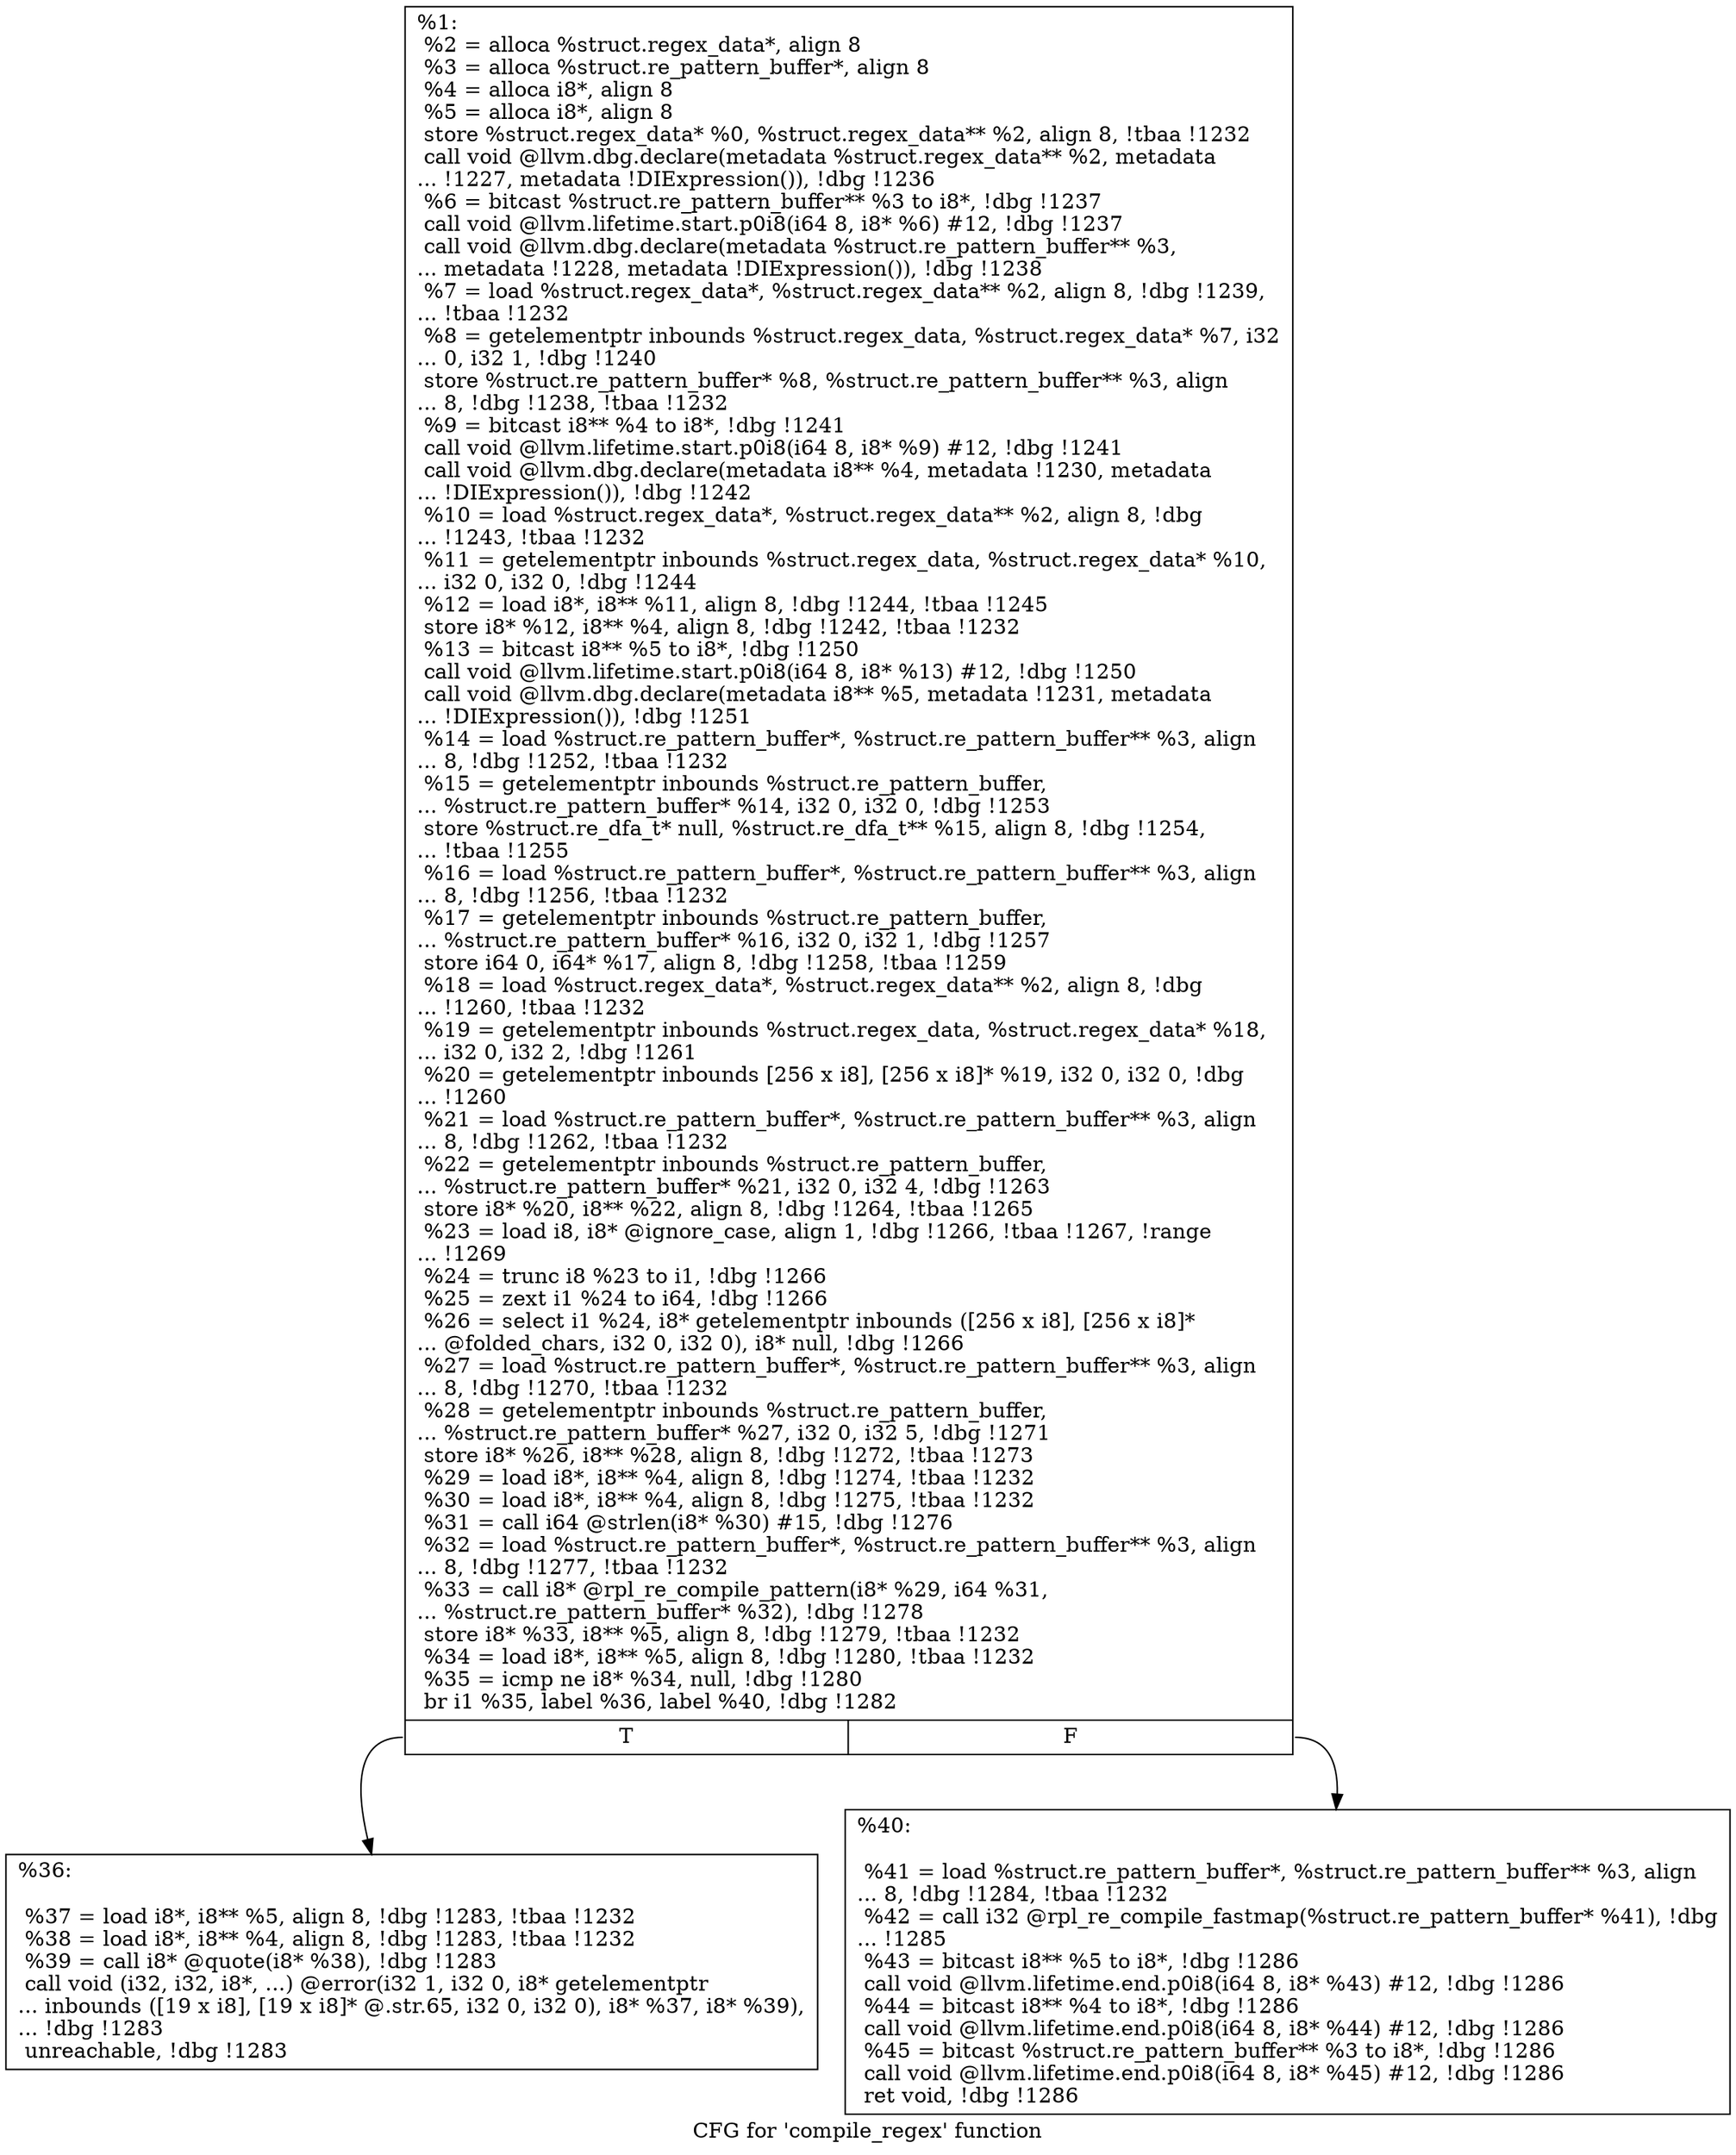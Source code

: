 digraph "CFG for 'compile_regex' function" {
	label="CFG for 'compile_regex' function";

	Node0x1a44b80 [shape=record,label="{%1:\l  %2 = alloca %struct.regex_data*, align 8\l  %3 = alloca %struct.re_pattern_buffer*, align 8\l  %4 = alloca i8*, align 8\l  %5 = alloca i8*, align 8\l  store %struct.regex_data* %0, %struct.regex_data** %2, align 8, !tbaa !1232\l  call void @llvm.dbg.declare(metadata %struct.regex_data** %2, metadata\l... !1227, metadata !DIExpression()), !dbg !1236\l  %6 = bitcast %struct.re_pattern_buffer** %3 to i8*, !dbg !1237\l  call void @llvm.lifetime.start.p0i8(i64 8, i8* %6) #12, !dbg !1237\l  call void @llvm.dbg.declare(metadata %struct.re_pattern_buffer** %3,\l... metadata !1228, metadata !DIExpression()), !dbg !1238\l  %7 = load %struct.regex_data*, %struct.regex_data** %2, align 8, !dbg !1239,\l... !tbaa !1232\l  %8 = getelementptr inbounds %struct.regex_data, %struct.regex_data* %7, i32\l... 0, i32 1, !dbg !1240\l  store %struct.re_pattern_buffer* %8, %struct.re_pattern_buffer** %3, align\l... 8, !dbg !1238, !tbaa !1232\l  %9 = bitcast i8** %4 to i8*, !dbg !1241\l  call void @llvm.lifetime.start.p0i8(i64 8, i8* %9) #12, !dbg !1241\l  call void @llvm.dbg.declare(metadata i8** %4, metadata !1230, metadata\l... !DIExpression()), !dbg !1242\l  %10 = load %struct.regex_data*, %struct.regex_data** %2, align 8, !dbg\l... !1243, !tbaa !1232\l  %11 = getelementptr inbounds %struct.regex_data, %struct.regex_data* %10,\l... i32 0, i32 0, !dbg !1244\l  %12 = load i8*, i8** %11, align 8, !dbg !1244, !tbaa !1245\l  store i8* %12, i8** %4, align 8, !dbg !1242, !tbaa !1232\l  %13 = bitcast i8** %5 to i8*, !dbg !1250\l  call void @llvm.lifetime.start.p0i8(i64 8, i8* %13) #12, !dbg !1250\l  call void @llvm.dbg.declare(metadata i8** %5, metadata !1231, metadata\l... !DIExpression()), !dbg !1251\l  %14 = load %struct.re_pattern_buffer*, %struct.re_pattern_buffer** %3, align\l... 8, !dbg !1252, !tbaa !1232\l  %15 = getelementptr inbounds %struct.re_pattern_buffer,\l... %struct.re_pattern_buffer* %14, i32 0, i32 0, !dbg !1253\l  store %struct.re_dfa_t* null, %struct.re_dfa_t** %15, align 8, !dbg !1254,\l... !tbaa !1255\l  %16 = load %struct.re_pattern_buffer*, %struct.re_pattern_buffer** %3, align\l... 8, !dbg !1256, !tbaa !1232\l  %17 = getelementptr inbounds %struct.re_pattern_buffer,\l... %struct.re_pattern_buffer* %16, i32 0, i32 1, !dbg !1257\l  store i64 0, i64* %17, align 8, !dbg !1258, !tbaa !1259\l  %18 = load %struct.regex_data*, %struct.regex_data** %2, align 8, !dbg\l... !1260, !tbaa !1232\l  %19 = getelementptr inbounds %struct.regex_data, %struct.regex_data* %18,\l... i32 0, i32 2, !dbg !1261\l  %20 = getelementptr inbounds [256 x i8], [256 x i8]* %19, i32 0, i32 0, !dbg\l... !1260\l  %21 = load %struct.re_pattern_buffer*, %struct.re_pattern_buffer** %3, align\l... 8, !dbg !1262, !tbaa !1232\l  %22 = getelementptr inbounds %struct.re_pattern_buffer,\l... %struct.re_pattern_buffer* %21, i32 0, i32 4, !dbg !1263\l  store i8* %20, i8** %22, align 8, !dbg !1264, !tbaa !1265\l  %23 = load i8, i8* @ignore_case, align 1, !dbg !1266, !tbaa !1267, !range\l... !1269\l  %24 = trunc i8 %23 to i1, !dbg !1266\l  %25 = zext i1 %24 to i64, !dbg !1266\l  %26 = select i1 %24, i8* getelementptr inbounds ([256 x i8], [256 x i8]*\l... @folded_chars, i32 0, i32 0), i8* null, !dbg !1266\l  %27 = load %struct.re_pattern_buffer*, %struct.re_pattern_buffer** %3, align\l... 8, !dbg !1270, !tbaa !1232\l  %28 = getelementptr inbounds %struct.re_pattern_buffer,\l... %struct.re_pattern_buffer* %27, i32 0, i32 5, !dbg !1271\l  store i8* %26, i8** %28, align 8, !dbg !1272, !tbaa !1273\l  %29 = load i8*, i8** %4, align 8, !dbg !1274, !tbaa !1232\l  %30 = load i8*, i8** %4, align 8, !dbg !1275, !tbaa !1232\l  %31 = call i64 @strlen(i8* %30) #15, !dbg !1276\l  %32 = load %struct.re_pattern_buffer*, %struct.re_pattern_buffer** %3, align\l... 8, !dbg !1277, !tbaa !1232\l  %33 = call i8* @rpl_re_compile_pattern(i8* %29, i64 %31,\l... %struct.re_pattern_buffer* %32), !dbg !1278\l  store i8* %33, i8** %5, align 8, !dbg !1279, !tbaa !1232\l  %34 = load i8*, i8** %5, align 8, !dbg !1280, !tbaa !1232\l  %35 = icmp ne i8* %34, null, !dbg !1280\l  br i1 %35, label %36, label %40, !dbg !1282\l|{<s0>T|<s1>F}}"];
	Node0x1a44b80:s0 -> Node0x1a49530;
	Node0x1a44b80:s1 -> Node0x1a49580;
	Node0x1a49530 [shape=record,label="{%36:\l\l  %37 = load i8*, i8** %5, align 8, !dbg !1283, !tbaa !1232\l  %38 = load i8*, i8** %4, align 8, !dbg !1283, !tbaa !1232\l  %39 = call i8* @quote(i8* %38), !dbg !1283\l  call void (i32, i32, i8*, ...) @error(i32 1, i32 0, i8* getelementptr\l... inbounds ([19 x i8], [19 x i8]* @.str.65, i32 0, i32 0), i8* %37, i8* %39),\l... !dbg !1283\l  unreachable, !dbg !1283\l}"];
	Node0x1a49580 [shape=record,label="{%40:\l\l  %41 = load %struct.re_pattern_buffer*, %struct.re_pattern_buffer** %3, align\l... 8, !dbg !1284, !tbaa !1232\l  %42 = call i32 @rpl_re_compile_fastmap(%struct.re_pattern_buffer* %41), !dbg\l... !1285\l  %43 = bitcast i8** %5 to i8*, !dbg !1286\l  call void @llvm.lifetime.end.p0i8(i64 8, i8* %43) #12, !dbg !1286\l  %44 = bitcast i8** %4 to i8*, !dbg !1286\l  call void @llvm.lifetime.end.p0i8(i64 8, i8* %44) #12, !dbg !1286\l  %45 = bitcast %struct.re_pattern_buffer** %3 to i8*, !dbg !1286\l  call void @llvm.lifetime.end.p0i8(i64 8, i8* %45) #12, !dbg !1286\l  ret void, !dbg !1286\l}"];
}
